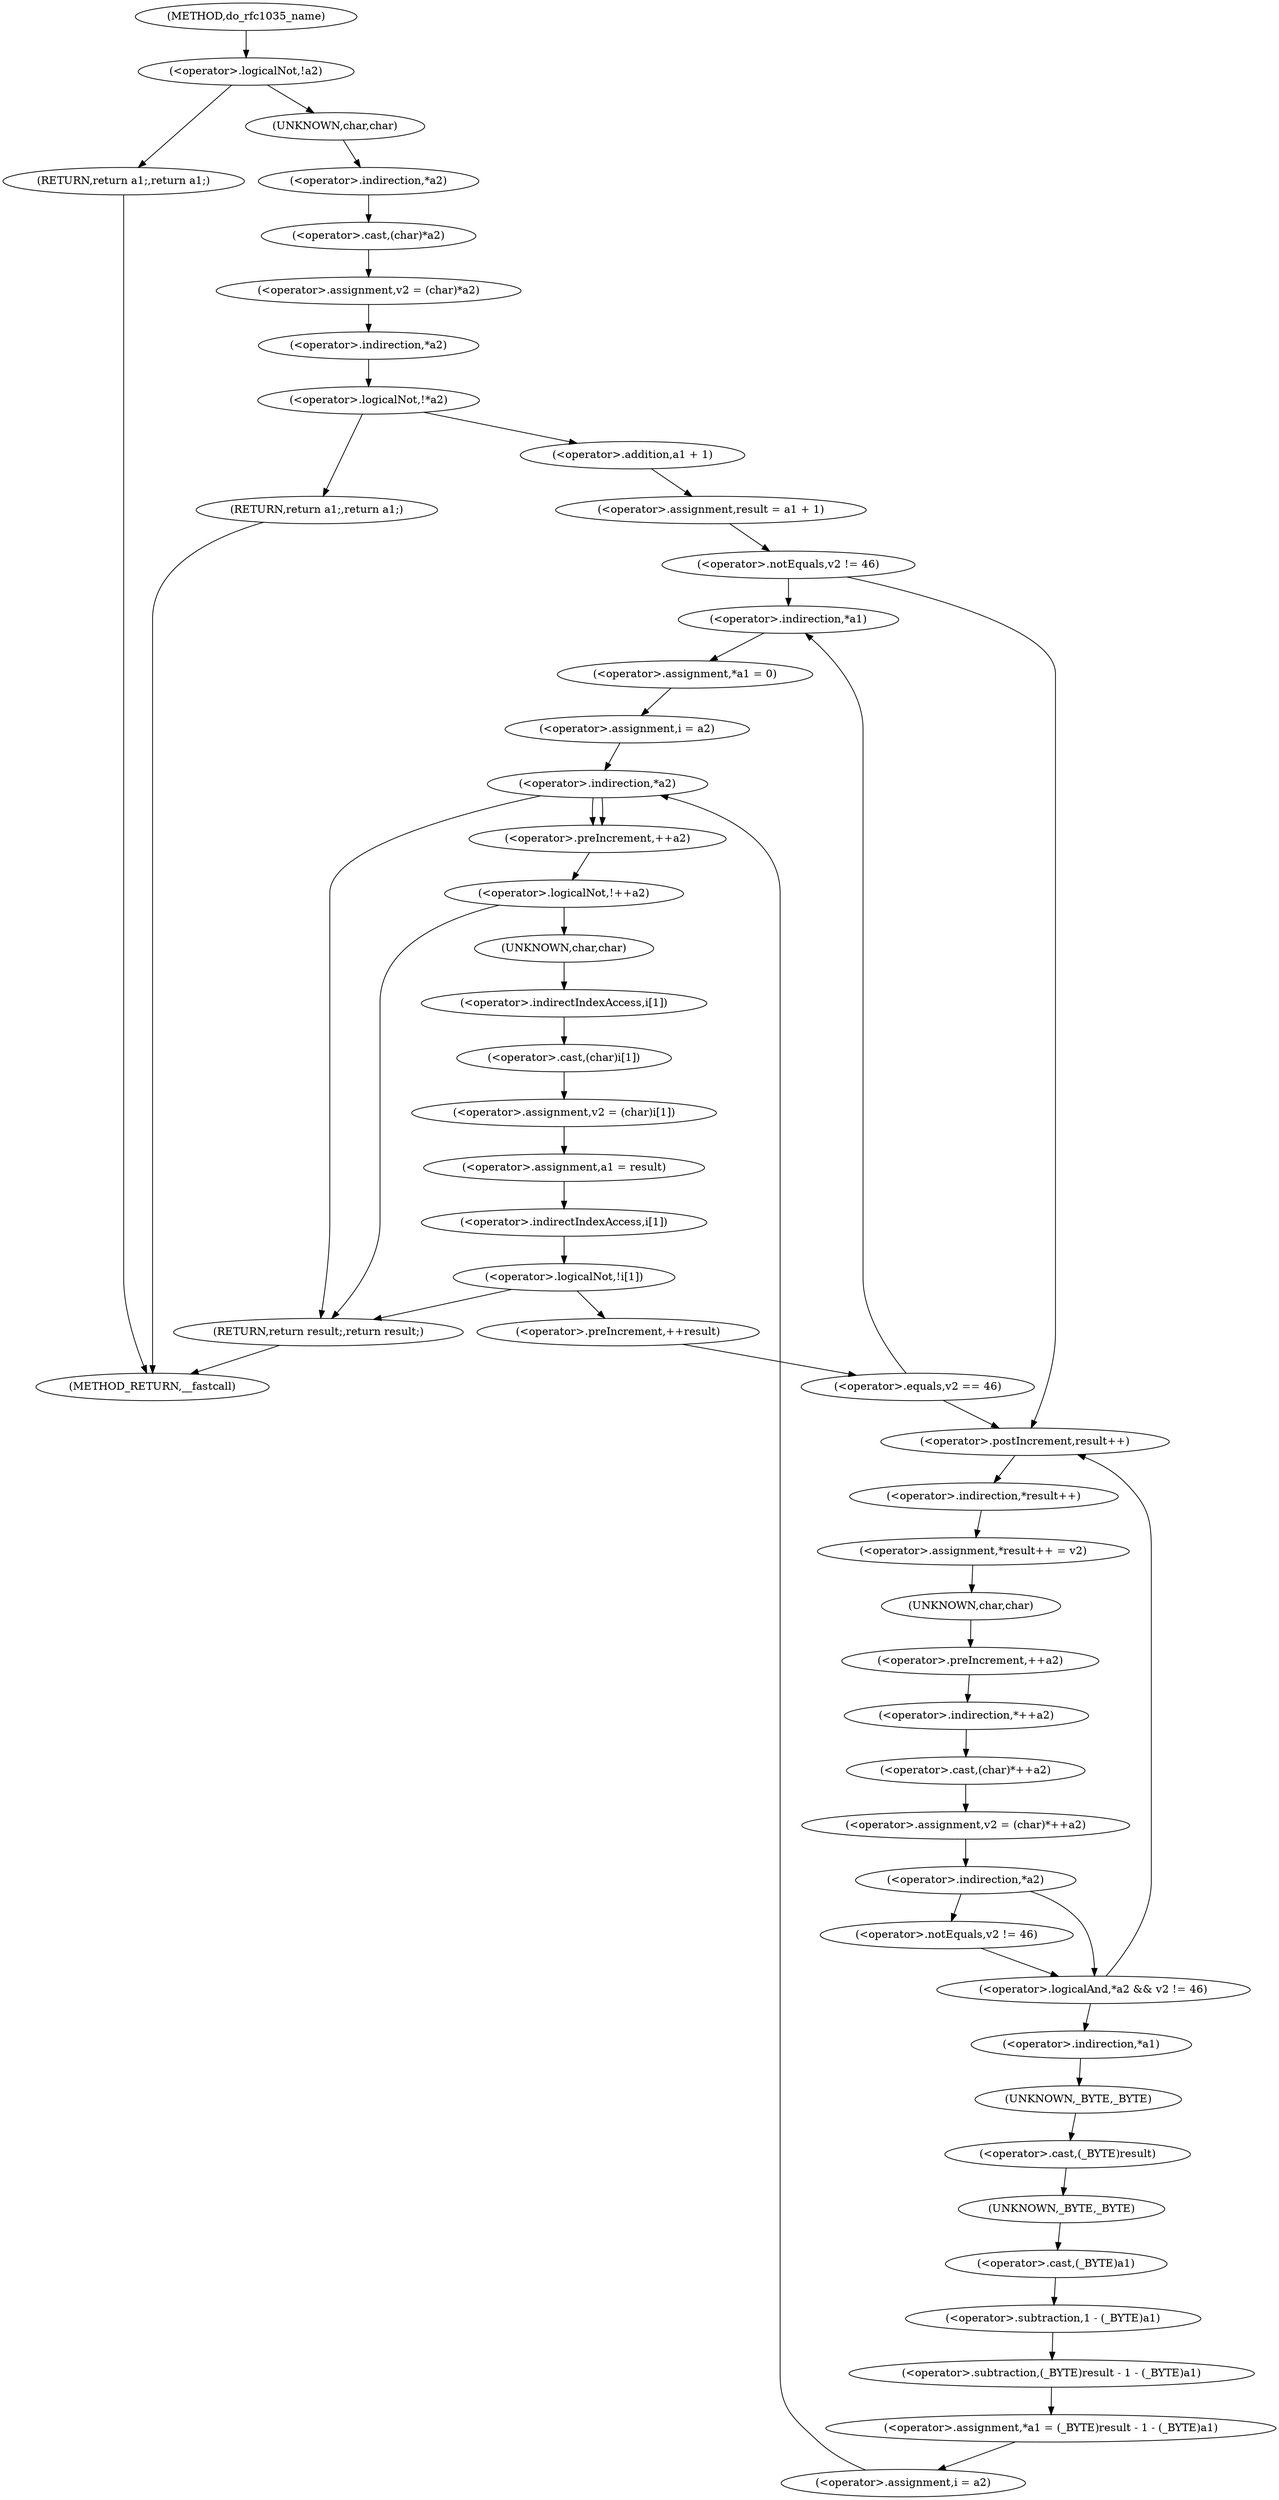 digraph do_rfc1035_name {  
"1000112" [label = "(<operator>.logicalNot,!a2)" ]
"1000114" [label = "(RETURN,return a1;,return a1;)" ]
"1000116" [label = "(<operator>.assignment,v2 = (char)*a2)" ]
"1000118" [label = "(<operator>.cast,(char)*a2)" ]
"1000119" [label = "(UNKNOWN,char,char)" ]
"1000120" [label = "(<operator>.indirection,*a2)" ]
"1000123" [label = "(<operator>.logicalNot,!*a2)" ]
"1000124" [label = "(<operator>.indirection,*a2)" ]
"1000126" [label = "(RETURN,return a1;,return a1;)" ]
"1000128" [label = "(<operator>.assignment,result = a1 + 1)" ]
"1000130" [label = "(<operator>.addition,a1 + 1)" ]
"1000134" [label = "(<operator>.notEquals,v2 != 46)" ]
"1000139" [label = "(<operator>.assignment,*a1 = 0)" ]
"1000140" [label = "(<operator>.indirection,*a1)" ]
"1000144" [label = "(<operator>.assignment,i = a2)" ]
"1000147" [label = "(<operator>.indirection,*a2)" ]
"1000149" [label = "(<operator>.assignment,i = a2)" ]
"1000154" [label = "(<operator>.logicalNot,!++a2)" ]
"1000155" [label = "(<operator>.preIncrement,++a2)" ]
"1000158" [label = "(<operator>.assignment,v2 = (char)i[1])" ]
"1000160" [label = "(<operator>.cast,(char)i[1])" ]
"1000161" [label = "(UNKNOWN,char,char)" ]
"1000162" [label = "(<operator>.indirectIndexAccess,i[1])" ]
"1000165" [label = "(<operator>.assignment,a1 = result)" ]
"1000169" [label = "(<operator>.logicalNot,!i[1])" ]
"1000170" [label = "(<operator>.indirectIndexAccess,i[1])" ]
"1000174" [label = "(<operator>.preIncrement,++result)" ]
"1000177" [label = "(<operator>.equals,v2 == 46)" ]
"1000184" [label = "(<operator>.assignment,*result++ = v2)" ]
"1000185" [label = "(<operator>.indirection,*result++)" ]
"1000186" [label = "(<operator>.postIncrement,result++)" ]
"1000189" [label = "(<operator>.assignment,v2 = (char)*++a2)" ]
"1000191" [label = "(<operator>.cast,(char)*++a2)" ]
"1000192" [label = "(UNKNOWN,char,char)" ]
"1000193" [label = "(<operator>.indirection,*++a2)" ]
"1000194" [label = "(<operator>.preIncrement,++a2)" ]
"1000196" [label = "(<operator>.logicalAnd,*a2 && v2 != 46)" ]
"1000197" [label = "(<operator>.indirection,*a2)" ]
"1000199" [label = "(<operator>.notEquals,v2 != 46)" ]
"1000202" [label = "(<operator>.assignment,*a1 = (_BYTE)result - 1 - (_BYTE)a1)" ]
"1000203" [label = "(<operator>.indirection,*a1)" ]
"1000205" [label = "(<operator>.subtraction,(_BYTE)result - 1 - (_BYTE)a1)" ]
"1000206" [label = "(<operator>.cast,(_BYTE)result)" ]
"1000207" [label = "(UNKNOWN,_BYTE,_BYTE)" ]
"1000209" [label = "(<operator>.subtraction,1 - (_BYTE)a1)" ]
"1000211" [label = "(<operator>.cast,(_BYTE)a1)" ]
"1000212" [label = "(UNKNOWN,_BYTE,_BYTE)" ]
"1000214" [label = "(RETURN,return result;,return result;)" ]
"1000104" [label = "(METHOD,do_rfc1035_name)" ]
"1000216" [label = "(METHOD_RETURN,__fastcall)" ]
  "1000112" -> "1000114" 
  "1000112" -> "1000119" 
  "1000114" -> "1000216" 
  "1000116" -> "1000124" 
  "1000118" -> "1000116" 
  "1000119" -> "1000120" 
  "1000120" -> "1000118" 
  "1000123" -> "1000126" 
  "1000123" -> "1000130" 
  "1000124" -> "1000123" 
  "1000126" -> "1000216" 
  "1000128" -> "1000134" 
  "1000130" -> "1000128" 
  "1000134" -> "1000186" 
  "1000134" -> "1000140" 
  "1000139" -> "1000144" 
  "1000140" -> "1000139" 
  "1000144" -> "1000147" 
  "1000147" -> "1000155" 
  "1000147" -> "1000155" 
  "1000147" -> "1000214" 
  "1000149" -> "1000147" 
  "1000154" -> "1000214" 
  "1000154" -> "1000161" 
  "1000155" -> "1000154" 
  "1000158" -> "1000165" 
  "1000160" -> "1000158" 
  "1000161" -> "1000162" 
  "1000162" -> "1000160" 
  "1000165" -> "1000170" 
  "1000169" -> "1000214" 
  "1000169" -> "1000174" 
  "1000170" -> "1000169" 
  "1000174" -> "1000177" 
  "1000177" -> "1000140" 
  "1000177" -> "1000186" 
  "1000184" -> "1000192" 
  "1000185" -> "1000184" 
  "1000186" -> "1000185" 
  "1000189" -> "1000197" 
  "1000191" -> "1000189" 
  "1000192" -> "1000194" 
  "1000193" -> "1000191" 
  "1000194" -> "1000193" 
  "1000196" -> "1000186" 
  "1000196" -> "1000203" 
  "1000197" -> "1000196" 
  "1000197" -> "1000199" 
  "1000199" -> "1000196" 
  "1000202" -> "1000149" 
  "1000203" -> "1000207" 
  "1000205" -> "1000202" 
  "1000206" -> "1000212" 
  "1000207" -> "1000206" 
  "1000209" -> "1000205" 
  "1000211" -> "1000209" 
  "1000212" -> "1000211" 
  "1000214" -> "1000216" 
  "1000104" -> "1000112" 
}
